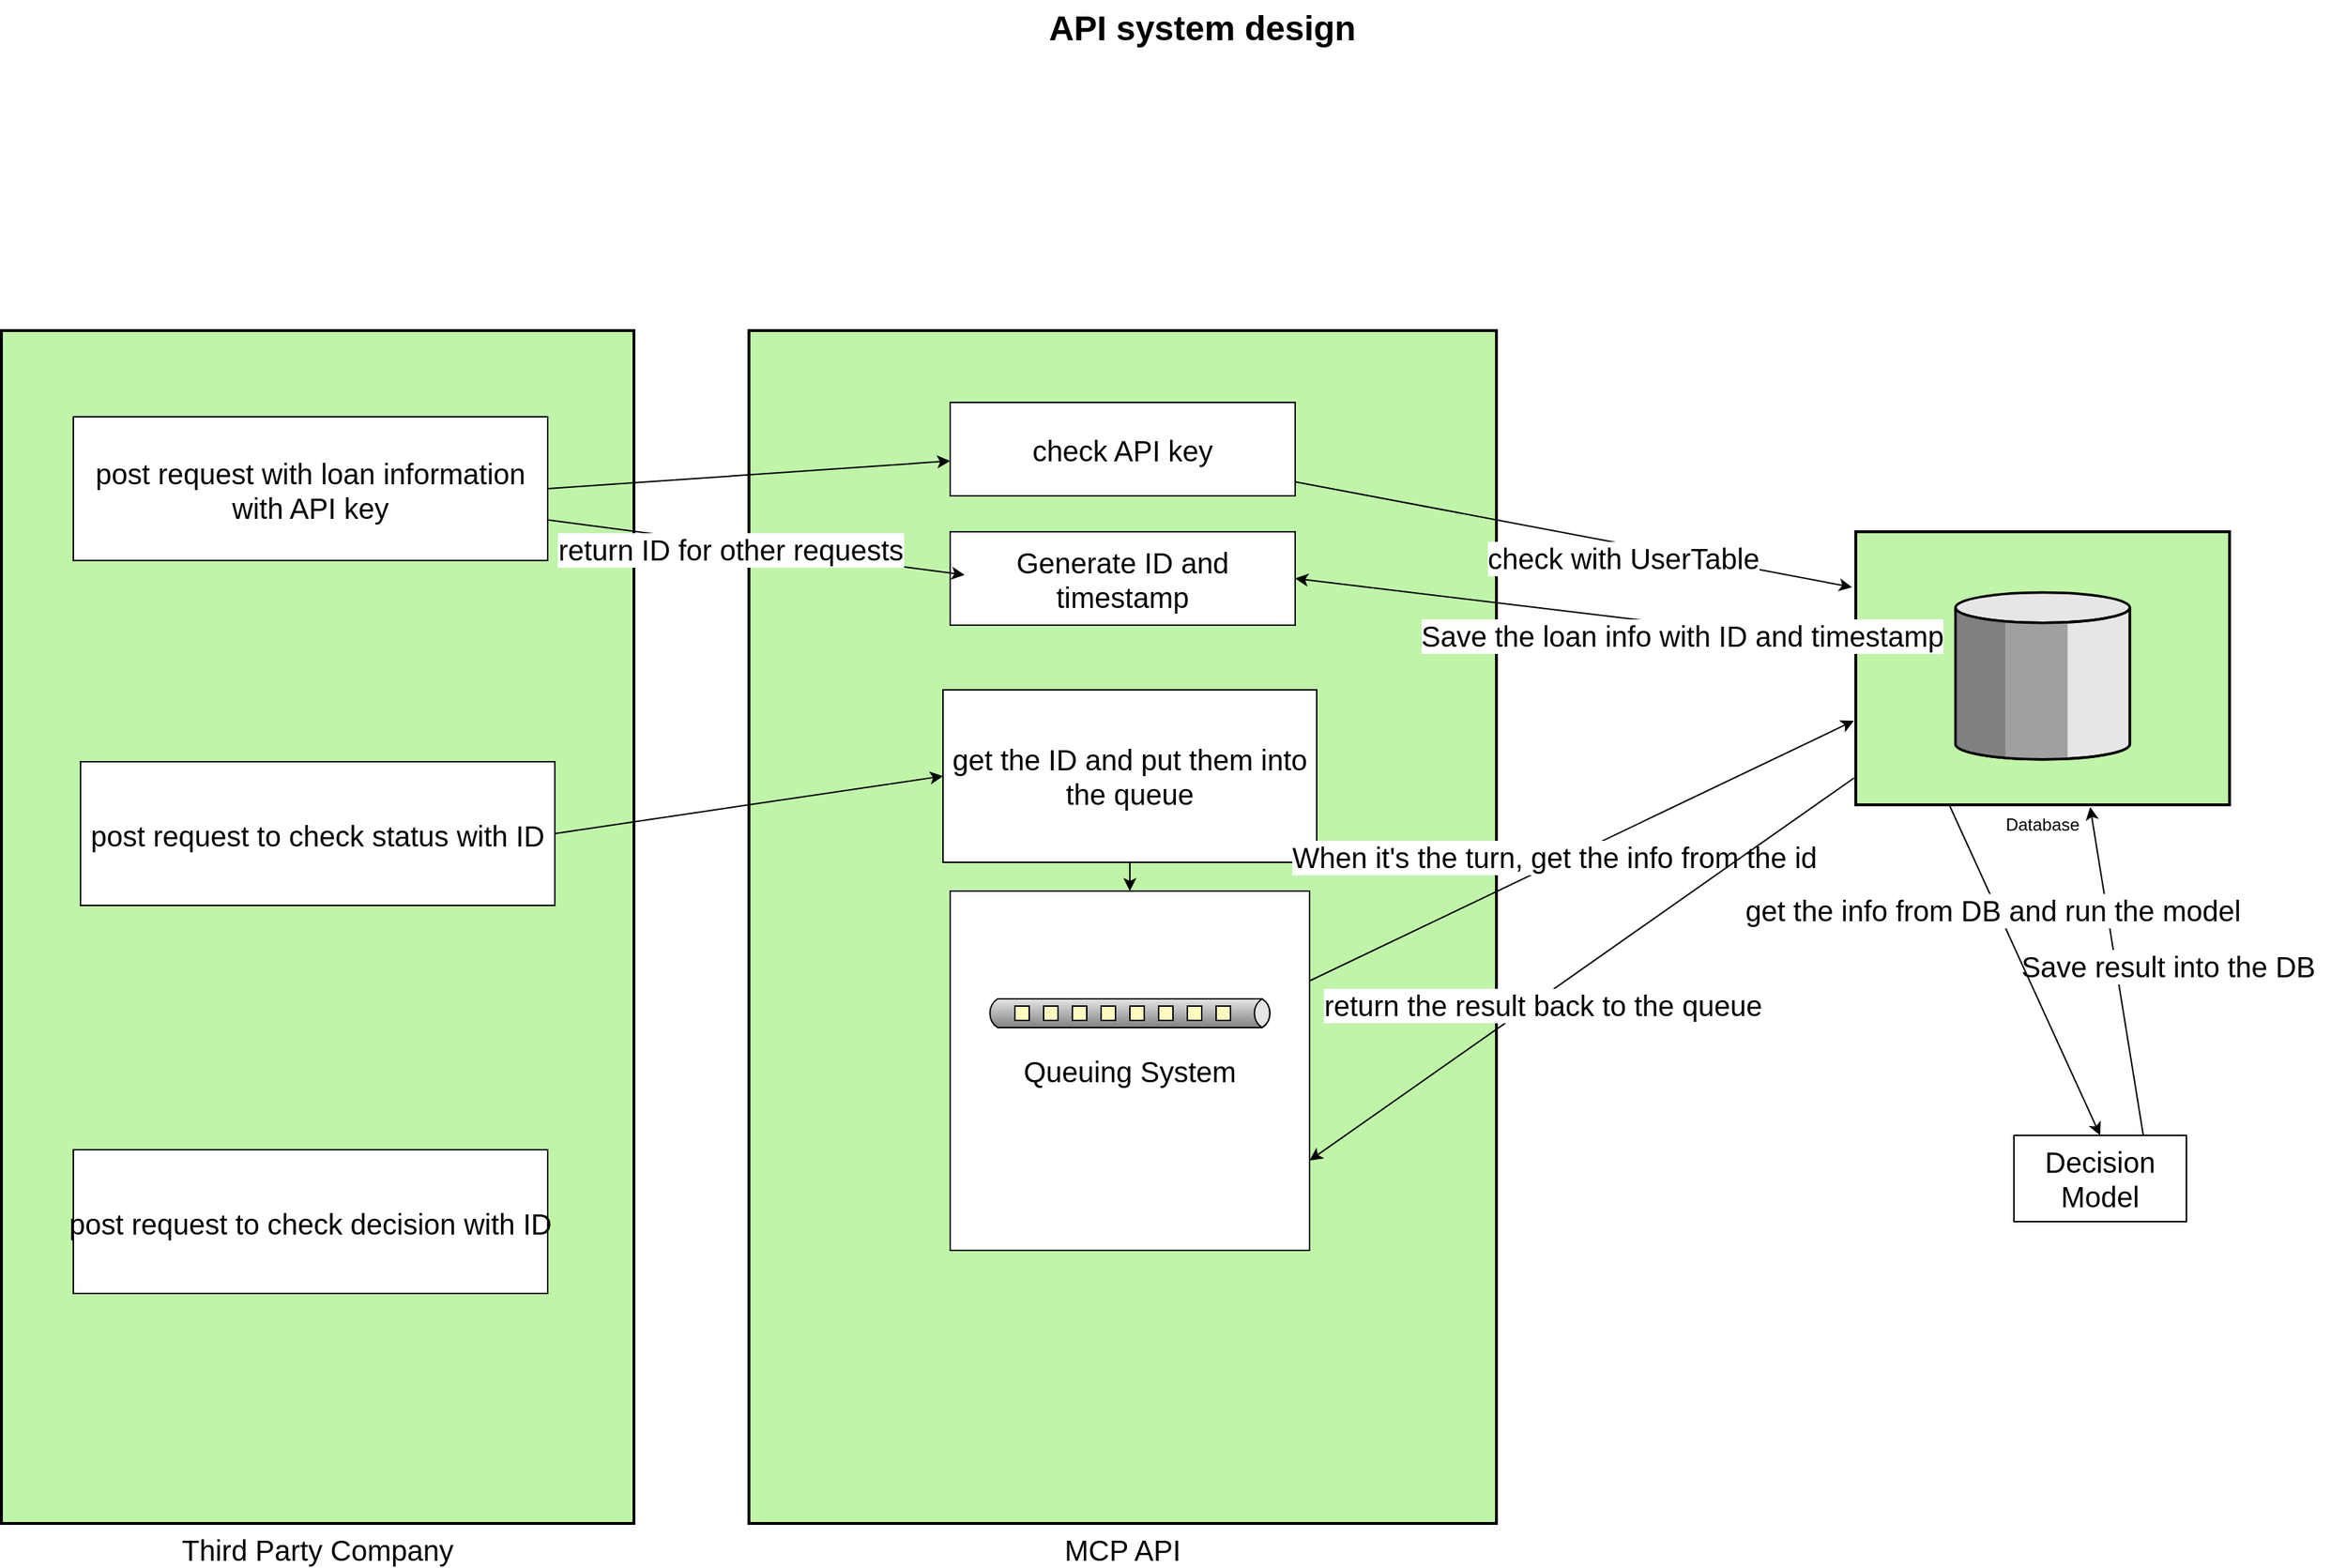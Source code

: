 <mxfile version="15.3.8" type="github">
  <diagram name="Page-1" id="74b105a0-9070-1c63-61bc-23e55f88626e">
    <mxGraphModel dx="1777" dy="1280" grid="1" gridSize="10" guides="1" tooltips="1" connect="1" arrows="1" fold="1" page="1" pageScale="1.5" pageWidth="1169" pageHeight="826" background="none" math="0" shadow="0">
      <root>
        <mxCell id="0" style=";html=1;" />
        <mxCell id="1" style=";html=1;" parent="0" />
        <mxCell id="10b056a9c633e61c-4" value="Third Party Company" style="strokeWidth=2;dashed=0;align=center;fontSize=20;shape=rect;verticalLabelPosition=bottom;verticalAlign=top;fillColor=#c0f5a9" parent="1" vertex="1">
          <mxGeometry x="40" y="270" width="440" height="830" as="geometry" />
        </mxCell>
        <mxCell id="10b056a9c633e61c-5" value="post request with loan information&#xa;with API key" style="strokeWidth=1;dashed=0;align=center;fontSize=20;shape=rect;fillColor=#ffffff;strokeColor=#000000;" parent="10b056a9c633e61c-4" vertex="1">
          <mxGeometry x="50" y="60" width="330" height="100" as="geometry" />
        </mxCell>
        <mxCell id="6HnXXkPay4Bor0Uq98Qh-18" value="post request to check status with ID" style="strokeWidth=1;dashed=0;align=center;fontSize=20;shape=rect;fillColor=#ffffff;strokeColor=#000000;" vertex="1" parent="10b056a9c633e61c-4">
          <mxGeometry x="55" y="300" width="330" height="100" as="geometry" />
        </mxCell>
        <mxCell id="6HnXXkPay4Bor0Uq98Qh-19" value="post request to check decision with ID" style="strokeWidth=1;dashed=0;align=center;fontSize=20;shape=rect;fillColor=#ffffff;strokeColor=#000000;" vertex="1" parent="10b056a9c633e61c-4">
          <mxGeometry x="50" y="570" width="330" height="100" as="geometry" />
        </mxCell>
        <mxCell id="10b056a9c633e61c-15" value="Database" style="strokeWidth=2;dashed=0;align=center;fontSize=12;verticalLabelPosition=bottom;verticalAlign=top;shape=mxgraph.eip.message_store;fillColor=#c0f5a9" parent="1" vertex="1">
          <mxGeometry x="1330" y="410" width="260" height="190" as="geometry" />
        </mxCell>
        <mxCell id="10b056a9c633e61c-30" value="API system design" style="text;strokeColor=none;fillColor=none;html=1;fontSize=24;fontStyle=1;verticalAlign=middle;align=center;" parent="1" vertex="1">
          <mxGeometry x="80" y="40" width="1590" height="40" as="geometry" />
        </mxCell>
        <mxCell id="6HnXXkPay4Bor0Uq98Qh-1" value="MCP API" style="strokeWidth=2;dashed=0;align=center;fontSize=20;shape=rect;verticalLabelPosition=bottom;verticalAlign=top;fillColor=#c0f5a9" vertex="1" parent="1">
          <mxGeometry x="560" y="270" width="520" height="830" as="geometry" />
        </mxCell>
        <mxCell id="6HnXXkPay4Bor0Uq98Qh-5" value="check API key" style="rounded=0;whiteSpace=wrap;html=1;fontSize=20;" vertex="1" parent="1">
          <mxGeometry x="700" y="320" width="240" height="65" as="geometry" />
        </mxCell>
        <mxCell id="6HnXXkPay4Bor0Uq98Qh-6" value="" style="endArrow=classic;html=1;fontSize=20;entryX=-0.01;entryY=0.203;entryDx=0;entryDy=0;entryPerimeter=0;" edge="1" parent="1" source="6HnXXkPay4Bor0Uq98Qh-5" target="10b056a9c633e61c-15">
          <mxGeometry width="50" height="50" relative="1" as="geometry">
            <mxPoint x="800" y="580" as="sourcePoint" />
            <mxPoint x="850" y="530" as="targetPoint" />
          </mxGeometry>
        </mxCell>
        <mxCell id="6HnXXkPay4Bor0Uq98Qh-7" value="check with UserTable" style="edgeLabel;html=1;align=center;verticalAlign=middle;resizable=0;points=[];fontSize=20;" vertex="1" connectable="0" parent="6HnXXkPay4Bor0Uq98Qh-6">
          <mxGeometry x="0.472" y="1" relative="1" as="geometry">
            <mxPoint x="-57" as="offset" />
          </mxGeometry>
        </mxCell>
        <mxCell id="6HnXXkPay4Bor0Uq98Qh-9" value="" style="endArrow=classic;html=1;fontSize=20;exitX=1;exitY=0.5;exitDx=0;exitDy=0;" edge="1" parent="1" source="10b056a9c633e61c-5" target="6HnXXkPay4Bor0Uq98Qh-5">
          <mxGeometry width="50" height="50" relative="1" as="geometry">
            <mxPoint x="640" y="580" as="sourcePoint" />
            <mxPoint x="690" y="530" as="targetPoint" />
          </mxGeometry>
        </mxCell>
        <mxCell id="6HnXXkPay4Bor0Uq98Qh-10" value="" style="endArrow=classic;html=1;fontSize=20;entryX=1;entryY=0.5;entryDx=0;entryDy=0;" edge="1" parent="1" source="10b056a9c633e61c-15" target="6HnXXkPay4Bor0Uq98Qh-13">
          <mxGeometry width="50" height="50" relative="1" as="geometry">
            <mxPoint x="1190" y="390" as="sourcePoint" />
            <mxPoint x="990" y="440" as="targetPoint" />
          </mxGeometry>
        </mxCell>
        <mxCell id="6HnXXkPay4Bor0Uq98Qh-14" value="Text" style="edgeLabel;html=1;align=center;verticalAlign=middle;resizable=0;points=[];fontSize=20;" vertex="1" connectable="0" parent="6HnXXkPay4Bor0Uq98Qh-10">
          <mxGeometry x="-0.338" y="7" relative="1" as="geometry">
            <mxPoint as="offset" />
          </mxGeometry>
        </mxCell>
        <mxCell id="6HnXXkPay4Bor0Uq98Qh-15" value="Save the loan info with ID and timestamp" style="edgeLabel;html=1;align=center;verticalAlign=middle;resizable=0;points=[];fontSize=20;" vertex="1" connectable="0" parent="6HnXXkPay4Bor0Uq98Qh-10">
          <mxGeometry x="-0.384" y="7" relative="1" as="geometry">
            <mxPoint as="offset" />
          </mxGeometry>
        </mxCell>
        <mxCell id="6HnXXkPay4Bor0Uq98Qh-13" value="Generate ID and timestamp" style="rounded=0;whiteSpace=wrap;html=1;fontSize=20;" vertex="1" parent="1">
          <mxGeometry x="700" y="410" width="240" height="65" as="geometry" />
        </mxCell>
        <mxCell id="6HnXXkPay4Bor0Uq98Qh-16" value="" style="endArrow=classic;html=1;fontSize=20;" edge="1" parent="1" source="10b056a9c633e61c-5">
          <mxGeometry width="50" height="50" relative="1" as="geometry">
            <mxPoint x="390" y="570" as="sourcePoint" />
            <mxPoint x="710" y="440" as="targetPoint" />
          </mxGeometry>
        </mxCell>
        <mxCell id="6HnXXkPay4Bor0Uq98Qh-17" value="return ID for other requests" style="edgeLabel;html=1;align=center;verticalAlign=middle;resizable=0;points=[];fontSize=20;" vertex="1" connectable="0" parent="6HnXXkPay4Bor0Uq98Qh-16">
          <mxGeometry x="-0.12" y="-3" relative="1" as="geometry">
            <mxPoint as="offset" />
          </mxGeometry>
        </mxCell>
        <mxCell id="6HnXXkPay4Bor0Uq98Qh-21" value="Queuing System" style="whiteSpace=wrap;html=1;aspect=fixed;fontSize=20;" vertex="1" parent="1">
          <mxGeometry x="700" y="660" width="250" height="250" as="geometry" />
        </mxCell>
        <mxCell id="6HnXXkPay4Bor0Uq98Qh-22" value="" style="strokeWidth=1;outlineConnect=0;dashed=0;align=center;html=1;fontSize=8;shape=mxgraph.eip.dataChannel;verticalLabelPosition=bottom;labelBackgroundColor=#ffffff;verticalAlign=top;" vertex="1" parent="1">
          <mxGeometry x="725" y="610" width="200" height="270" as="geometry" />
        </mxCell>
        <mxCell id="6HnXXkPay4Bor0Uq98Qh-23" value="get the ID and put them into the queue" style="rounded=0;whiteSpace=wrap;html=1;fontSize=20;" vertex="1" parent="1">
          <mxGeometry x="695" y="520" width="260" height="120" as="geometry" />
        </mxCell>
        <mxCell id="6HnXXkPay4Bor0Uq98Qh-24" value="" style="endArrow=classic;html=1;fontSize=20;exitX=1;exitY=0.5;exitDx=0;exitDy=0;entryX=0;entryY=0.5;entryDx=0;entryDy=0;" edge="1" parent="1" source="6HnXXkPay4Bor0Uq98Qh-18" target="6HnXXkPay4Bor0Uq98Qh-23">
          <mxGeometry width="50" height="50" relative="1" as="geometry">
            <mxPoint x="440" y="629.25" as="sourcePoint" />
            <mxPoint x="720" y="610.0" as="targetPoint" />
          </mxGeometry>
        </mxCell>
        <mxCell id="6HnXXkPay4Bor0Uq98Qh-25" value="" style="endArrow=classic;html=1;fontSize=20;exitX=0.5;exitY=1;exitDx=0;exitDy=0;" edge="1" parent="1" source="6HnXXkPay4Bor0Uq98Qh-23" target="6HnXXkPay4Bor0Uq98Qh-21">
          <mxGeometry width="50" height="50" relative="1" as="geometry">
            <mxPoint x="880" y="570" as="sourcePoint" />
            <mxPoint x="930" y="520" as="targetPoint" />
          </mxGeometry>
        </mxCell>
        <mxCell id="6HnXXkPay4Bor0Uq98Qh-26" value="Decision Model" style="rounded=0;whiteSpace=wrap;html=1;fontSize=20;" vertex="1" parent="1">
          <mxGeometry x="1440" y="830" width="120" height="60" as="geometry" />
        </mxCell>
        <mxCell id="6HnXXkPay4Bor0Uq98Qh-27" value="" style="endArrow=classic;html=1;fontSize=20;entryX=-0.005;entryY=0.692;entryDx=0;entryDy=0;entryPerimeter=0;exitX=1;exitY=0.25;exitDx=0;exitDy=0;" edge="1" parent="1" source="6HnXXkPay4Bor0Uq98Qh-21" target="10b056a9c633e61c-15">
          <mxGeometry width="50" height="50" relative="1" as="geometry">
            <mxPoint x="1130" y="580" as="sourcePoint" />
            <mxPoint x="1180" y="690" as="targetPoint" />
          </mxGeometry>
        </mxCell>
        <mxCell id="6HnXXkPay4Bor0Uq98Qh-31" value="When it&#39;s the turn, get the info from the id" style="edgeLabel;html=1;align=center;verticalAlign=middle;resizable=0;points=[];fontSize=20;" vertex="1" connectable="0" parent="6HnXXkPay4Bor0Uq98Qh-27">
          <mxGeometry x="-0.09" y="5" relative="1" as="geometry">
            <mxPoint as="offset" />
          </mxGeometry>
        </mxCell>
        <mxCell id="6HnXXkPay4Bor0Uq98Qh-28" value="" style="endArrow=classic;html=1;fontSize=20;entryX=0.627;entryY=1.008;entryDx=0;entryDy=0;entryPerimeter=0;exitX=0.75;exitY=0;exitDx=0;exitDy=0;" edge="1" parent="1" source="6HnXXkPay4Bor0Uq98Qh-26" target="10b056a9c633e61c-15">
          <mxGeometry width="50" height="50" relative="1" as="geometry">
            <mxPoint x="1280" y="650" as="sourcePoint" />
            <mxPoint x="1344" y="500" as="targetPoint" />
          </mxGeometry>
        </mxCell>
        <mxCell id="6HnXXkPay4Bor0Uq98Qh-29" value="Save result into the DB" style="edgeLabel;html=1;align=center;verticalAlign=middle;resizable=0;points=[];fontSize=20;" vertex="1" connectable="0" parent="6HnXXkPay4Bor0Uq98Qh-28">
          <mxGeometry x="0.357" y="-3" relative="1" as="geometry">
            <mxPoint x="39" y="37" as="offset" />
          </mxGeometry>
        </mxCell>
        <mxCell id="6HnXXkPay4Bor0Uq98Qh-30" value="" style="endArrow=classic;html=1;fontSize=20;entryX=0.5;entryY=0;entryDx=0;entryDy=0;exitX=0.25;exitY=1;exitDx=0;exitDy=0;exitPerimeter=0;" edge="1" parent="1" source="10b056a9c633e61c-15" target="6HnXXkPay4Bor0Uq98Qh-26">
          <mxGeometry width="50" height="50" relative="1" as="geometry">
            <mxPoint x="880" y="560" as="sourcePoint" />
            <mxPoint x="930" y="510" as="targetPoint" />
          </mxGeometry>
        </mxCell>
        <mxCell id="6HnXXkPay4Bor0Uq98Qh-32" value="get the info from DB and run the model" style="edgeLabel;html=1;align=center;verticalAlign=middle;resizable=0;points=[];fontSize=20;" vertex="1" connectable="0" parent="6HnXXkPay4Bor0Uq98Qh-30">
          <mxGeometry x="-0.372" y="-2" relative="1" as="geometry">
            <mxPoint x="-1" as="offset" />
          </mxGeometry>
        </mxCell>
        <mxCell id="6HnXXkPay4Bor0Uq98Qh-33" value="" style="endArrow=classic;html=1;fontSize=20;exitX=-0.005;exitY=0.902;exitDx=0;exitDy=0;exitPerimeter=0;entryX=1;entryY=0.75;entryDx=0;entryDy=0;" edge="1" parent="1" source="10b056a9c633e61c-15" target="6HnXXkPay4Bor0Uq98Qh-21">
          <mxGeometry width="50" height="50" relative="1" as="geometry">
            <mxPoint x="880" y="560" as="sourcePoint" />
            <mxPoint x="930" y="510" as="targetPoint" />
          </mxGeometry>
        </mxCell>
        <mxCell id="6HnXXkPay4Bor0Uq98Qh-34" value="return the result back to the queue" style="edgeLabel;html=1;align=center;verticalAlign=middle;resizable=0;points=[];fontSize=20;" vertex="1" connectable="0" parent="6HnXXkPay4Bor0Uq98Qh-33">
          <mxGeometry x="0.158" y="4" relative="1" as="geometry">
            <mxPoint as="offset" />
          </mxGeometry>
        </mxCell>
      </root>
    </mxGraphModel>
  </diagram>
</mxfile>
